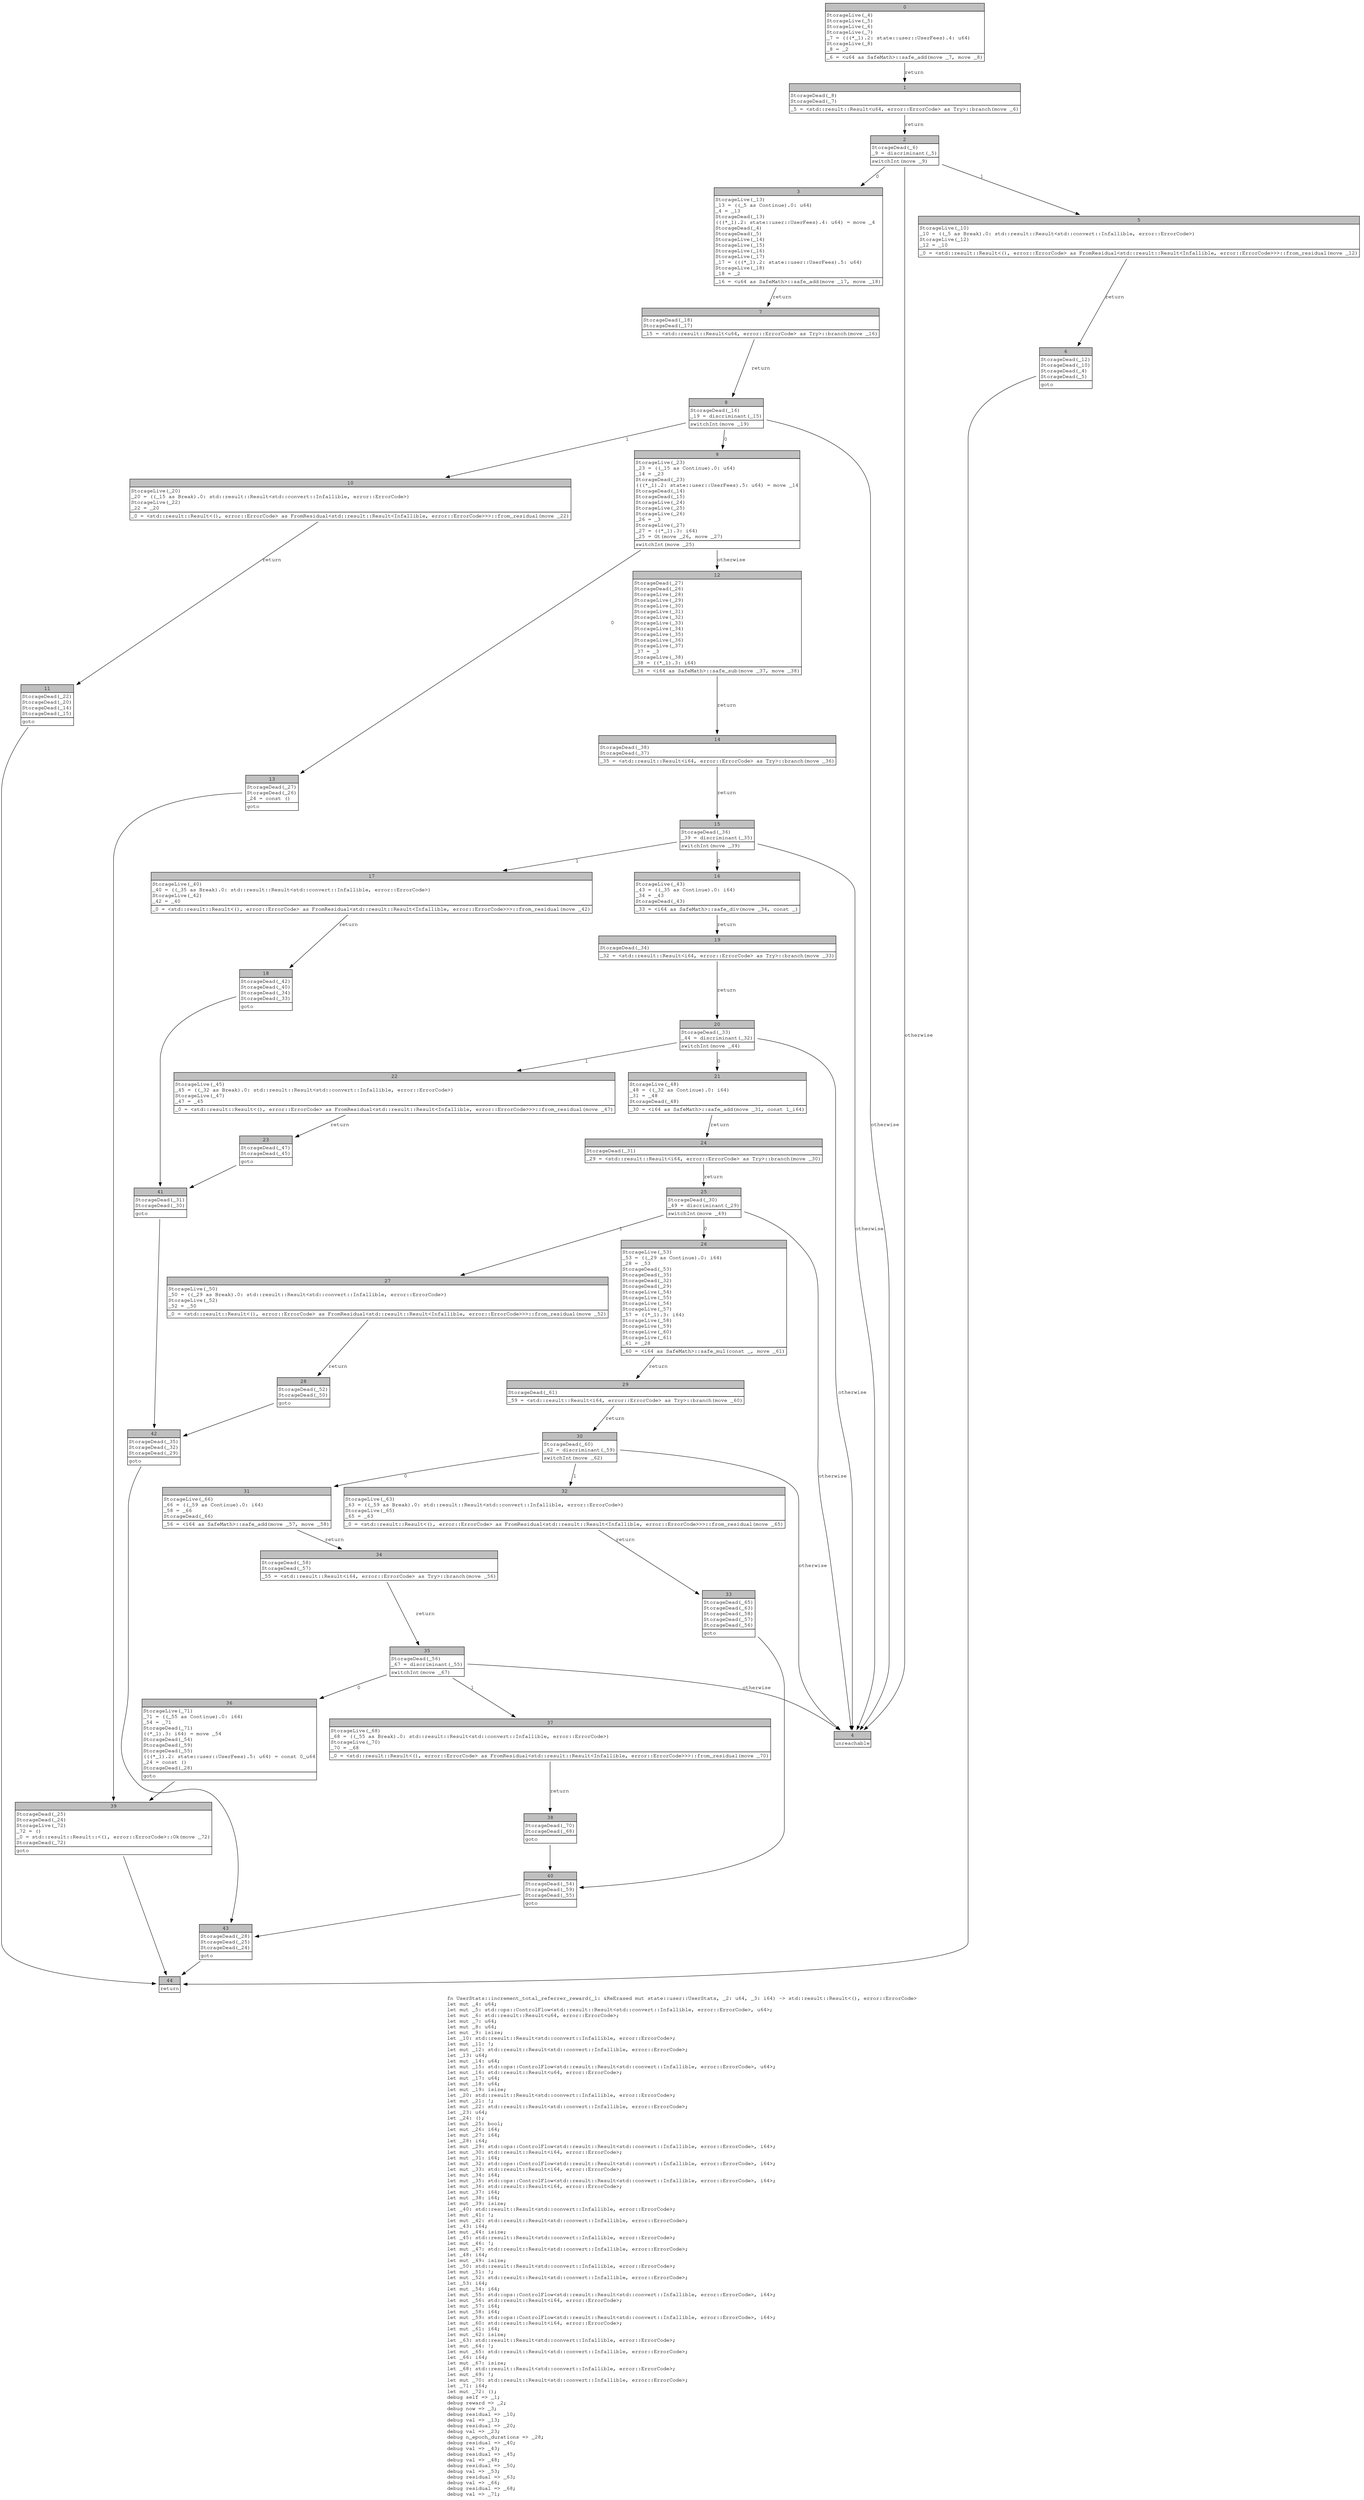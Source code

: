 digraph Mir_0_4420 {
    graph [fontname="Courier, monospace"];
    node [fontname="Courier, monospace"];
    edge [fontname="Courier, monospace"];
    label=<fn UserStats::increment_total_referrer_reward(_1: &amp;ReErased mut state::user::UserStats, _2: u64, _3: i64) -&gt; std::result::Result&lt;(), error::ErrorCode&gt;<br align="left"/>let mut _4: u64;<br align="left"/>let mut _5: std::ops::ControlFlow&lt;std::result::Result&lt;std::convert::Infallible, error::ErrorCode&gt;, u64&gt;;<br align="left"/>let mut _6: std::result::Result&lt;u64, error::ErrorCode&gt;;<br align="left"/>let mut _7: u64;<br align="left"/>let mut _8: u64;<br align="left"/>let mut _9: isize;<br align="left"/>let _10: std::result::Result&lt;std::convert::Infallible, error::ErrorCode&gt;;<br align="left"/>let mut _11: !;<br align="left"/>let mut _12: std::result::Result&lt;std::convert::Infallible, error::ErrorCode&gt;;<br align="left"/>let _13: u64;<br align="left"/>let mut _14: u64;<br align="left"/>let mut _15: std::ops::ControlFlow&lt;std::result::Result&lt;std::convert::Infallible, error::ErrorCode&gt;, u64&gt;;<br align="left"/>let mut _16: std::result::Result&lt;u64, error::ErrorCode&gt;;<br align="left"/>let mut _17: u64;<br align="left"/>let mut _18: u64;<br align="left"/>let mut _19: isize;<br align="left"/>let _20: std::result::Result&lt;std::convert::Infallible, error::ErrorCode&gt;;<br align="left"/>let mut _21: !;<br align="left"/>let mut _22: std::result::Result&lt;std::convert::Infallible, error::ErrorCode&gt;;<br align="left"/>let _23: u64;<br align="left"/>let _24: ();<br align="left"/>let mut _25: bool;<br align="left"/>let mut _26: i64;<br align="left"/>let mut _27: i64;<br align="left"/>let _28: i64;<br align="left"/>let mut _29: std::ops::ControlFlow&lt;std::result::Result&lt;std::convert::Infallible, error::ErrorCode&gt;, i64&gt;;<br align="left"/>let mut _30: std::result::Result&lt;i64, error::ErrorCode&gt;;<br align="left"/>let mut _31: i64;<br align="left"/>let mut _32: std::ops::ControlFlow&lt;std::result::Result&lt;std::convert::Infallible, error::ErrorCode&gt;, i64&gt;;<br align="left"/>let mut _33: std::result::Result&lt;i64, error::ErrorCode&gt;;<br align="left"/>let mut _34: i64;<br align="left"/>let mut _35: std::ops::ControlFlow&lt;std::result::Result&lt;std::convert::Infallible, error::ErrorCode&gt;, i64&gt;;<br align="left"/>let mut _36: std::result::Result&lt;i64, error::ErrorCode&gt;;<br align="left"/>let mut _37: i64;<br align="left"/>let mut _38: i64;<br align="left"/>let mut _39: isize;<br align="left"/>let _40: std::result::Result&lt;std::convert::Infallible, error::ErrorCode&gt;;<br align="left"/>let mut _41: !;<br align="left"/>let mut _42: std::result::Result&lt;std::convert::Infallible, error::ErrorCode&gt;;<br align="left"/>let _43: i64;<br align="left"/>let mut _44: isize;<br align="left"/>let _45: std::result::Result&lt;std::convert::Infallible, error::ErrorCode&gt;;<br align="left"/>let mut _46: !;<br align="left"/>let mut _47: std::result::Result&lt;std::convert::Infallible, error::ErrorCode&gt;;<br align="left"/>let _48: i64;<br align="left"/>let mut _49: isize;<br align="left"/>let _50: std::result::Result&lt;std::convert::Infallible, error::ErrorCode&gt;;<br align="left"/>let mut _51: !;<br align="left"/>let mut _52: std::result::Result&lt;std::convert::Infallible, error::ErrorCode&gt;;<br align="left"/>let _53: i64;<br align="left"/>let mut _54: i64;<br align="left"/>let mut _55: std::ops::ControlFlow&lt;std::result::Result&lt;std::convert::Infallible, error::ErrorCode&gt;, i64&gt;;<br align="left"/>let mut _56: std::result::Result&lt;i64, error::ErrorCode&gt;;<br align="left"/>let mut _57: i64;<br align="left"/>let mut _58: i64;<br align="left"/>let mut _59: std::ops::ControlFlow&lt;std::result::Result&lt;std::convert::Infallible, error::ErrorCode&gt;, i64&gt;;<br align="left"/>let mut _60: std::result::Result&lt;i64, error::ErrorCode&gt;;<br align="left"/>let mut _61: i64;<br align="left"/>let mut _62: isize;<br align="left"/>let _63: std::result::Result&lt;std::convert::Infallible, error::ErrorCode&gt;;<br align="left"/>let mut _64: !;<br align="left"/>let mut _65: std::result::Result&lt;std::convert::Infallible, error::ErrorCode&gt;;<br align="left"/>let _66: i64;<br align="left"/>let mut _67: isize;<br align="left"/>let _68: std::result::Result&lt;std::convert::Infallible, error::ErrorCode&gt;;<br align="left"/>let mut _69: !;<br align="left"/>let mut _70: std::result::Result&lt;std::convert::Infallible, error::ErrorCode&gt;;<br align="left"/>let _71: i64;<br align="left"/>let mut _72: ();<br align="left"/>debug self =&gt; _1;<br align="left"/>debug reward =&gt; _2;<br align="left"/>debug now =&gt; _3;<br align="left"/>debug residual =&gt; _10;<br align="left"/>debug val =&gt; _13;<br align="left"/>debug residual =&gt; _20;<br align="left"/>debug val =&gt; _23;<br align="left"/>debug n_epoch_durations =&gt; _28;<br align="left"/>debug residual =&gt; _40;<br align="left"/>debug val =&gt; _43;<br align="left"/>debug residual =&gt; _45;<br align="left"/>debug val =&gt; _48;<br align="left"/>debug residual =&gt; _50;<br align="left"/>debug val =&gt; _53;<br align="left"/>debug residual =&gt; _63;<br align="left"/>debug val =&gt; _66;<br align="left"/>debug residual =&gt; _68;<br align="left"/>debug val =&gt; _71;<br align="left"/>>;
    bb0__0_4420 [shape="none", label=<<table border="0" cellborder="1" cellspacing="0"><tr><td bgcolor="gray" align="center" colspan="1">0</td></tr><tr><td align="left" balign="left">StorageLive(_4)<br/>StorageLive(_5)<br/>StorageLive(_6)<br/>StorageLive(_7)<br/>_7 = (((*_1).2: state::user::UserFees).4: u64)<br/>StorageLive(_8)<br/>_8 = _2<br/></td></tr><tr><td align="left">_6 = &lt;u64 as SafeMath&gt;::safe_add(move _7, move _8)</td></tr></table>>];
    bb1__0_4420 [shape="none", label=<<table border="0" cellborder="1" cellspacing="0"><tr><td bgcolor="gray" align="center" colspan="1">1</td></tr><tr><td align="left" balign="left">StorageDead(_8)<br/>StorageDead(_7)<br/></td></tr><tr><td align="left">_5 = &lt;std::result::Result&lt;u64, error::ErrorCode&gt; as Try&gt;::branch(move _6)</td></tr></table>>];
    bb2__0_4420 [shape="none", label=<<table border="0" cellborder="1" cellspacing="0"><tr><td bgcolor="gray" align="center" colspan="1">2</td></tr><tr><td align="left" balign="left">StorageDead(_6)<br/>_9 = discriminant(_5)<br/></td></tr><tr><td align="left">switchInt(move _9)</td></tr></table>>];
    bb3__0_4420 [shape="none", label=<<table border="0" cellborder="1" cellspacing="0"><tr><td bgcolor="gray" align="center" colspan="1">3</td></tr><tr><td align="left" balign="left">StorageLive(_13)<br/>_13 = ((_5 as Continue).0: u64)<br/>_4 = _13<br/>StorageDead(_13)<br/>(((*_1).2: state::user::UserFees).4: u64) = move _4<br/>StorageDead(_4)<br/>StorageDead(_5)<br/>StorageLive(_14)<br/>StorageLive(_15)<br/>StorageLive(_16)<br/>StorageLive(_17)<br/>_17 = (((*_1).2: state::user::UserFees).5: u64)<br/>StorageLive(_18)<br/>_18 = _2<br/></td></tr><tr><td align="left">_16 = &lt;u64 as SafeMath&gt;::safe_add(move _17, move _18)</td></tr></table>>];
    bb4__0_4420 [shape="none", label=<<table border="0" cellborder="1" cellspacing="0"><tr><td bgcolor="gray" align="center" colspan="1">4</td></tr><tr><td align="left">unreachable</td></tr></table>>];
    bb5__0_4420 [shape="none", label=<<table border="0" cellborder="1" cellspacing="0"><tr><td bgcolor="gray" align="center" colspan="1">5</td></tr><tr><td align="left" balign="left">StorageLive(_10)<br/>_10 = ((_5 as Break).0: std::result::Result&lt;std::convert::Infallible, error::ErrorCode&gt;)<br/>StorageLive(_12)<br/>_12 = _10<br/></td></tr><tr><td align="left">_0 = &lt;std::result::Result&lt;(), error::ErrorCode&gt; as FromResidual&lt;std::result::Result&lt;Infallible, error::ErrorCode&gt;&gt;&gt;::from_residual(move _12)</td></tr></table>>];
    bb6__0_4420 [shape="none", label=<<table border="0" cellborder="1" cellspacing="0"><tr><td bgcolor="gray" align="center" colspan="1">6</td></tr><tr><td align="left" balign="left">StorageDead(_12)<br/>StorageDead(_10)<br/>StorageDead(_4)<br/>StorageDead(_5)<br/></td></tr><tr><td align="left">goto</td></tr></table>>];
    bb7__0_4420 [shape="none", label=<<table border="0" cellborder="1" cellspacing="0"><tr><td bgcolor="gray" align="center" colspan="1">7</td></tr><tr><td align="left" balign="left">StorageDead(_18)<br/>StorageDead(_17)<br/></td></tr><tr><td align="left">_15 = &lt;std::result::Result&lt;u64, error::ErrorCode&gt; as Try&gt;::branch(move _16)</td></tr></table>>];
    bb8__0_4420 [shape="none", label=<<table border="0" cellborder="1" cellspacing="0"><tr><td bgcolor="gray" align="center" colspan="1">8</td></tr><tr><td align="left" balign="left">StorageDead(_16)<br/>_19 = discriminant(_15)<br/></td></tr><tr><td align="left">switchInt(move _19)</td></tr></table>>];
    bb9__0_4420 [shape="none", label=<<table border="0" cellborder="1" cellspacing="0"><tr><td bgcolor="gray" align="center" colspan="1">9</td></tr><tr><td align="left" balign="left">StorageLive(_23)<br/>_23 = ((_15 as Continue).0: u64)<br/>_14 = _23<br/>StorageDead(_23)<br/>(((*_1).2: state::user::UserFees).5: u64) = move _14<br/>StorageDead(_14)<br/>StorageDead(_15)<br/>StorageLive(_24)<br/>StorageLive(_25)<br/>StorageLive(_26)<br/>_26 = _3<br/>StorageLive(_27)<br/>_27 = ((*_1).3: i64)<br/>_25 = Gt(move _26, move _27)<br/></td></tr><tr><td align="left">switchInt(move _25)</td></tr></table>>];
    bb10__0_4420 [shape="none", label=<<table border="0" cellborder="1" cellspacing="0"><tr><td bgcolor="gray" align="center" colspan="1">10</td></tr><tr><td align="left" balign="left">StorageLive(_20)<br/>_20 = ((_15 as Break).0: std::result::Result&lt;std::convert::Infallible, error::ErrorCode&gt;)<br/>StorageLive(_22)<br/>_22 = _20<br/></td></tr><tr><td align="left">_0 = &lt;std::result::Result&lt;(), error::ErrorCode&gt; as FromResidual&lt;std::result::Result&lt;Infallible, error::ErrorCode&gt;&gt;&gt;::from_residual(move _22)</td></tr></table>>];
    bb11__0_4420 [shape="none", label=<<table border="0" cellborder="1" cellspacing="0"><tr><td bgcolor="gray" align="center" colspan="1">11</td></tr><tr><td align="left" balign="left">StorageDead(_22)<br/>StorageDead(_20)<br/>StorageDead(_14)<br/>StorageDead(_15)<br/></td></tr><tr><td align="left">goto</td></tr></table>>];
    bb12__0_4420 [shape="none", label=<<table border="0" cellborder="1" cellspacing="0"><tr><td bgcolor="gray" align="center" colspan="1">12</td></tr><tr><td align="left" balign="left">StorageDead(_27)<br/>StorageDead(_26)<br/>StorageLive(_28)<br/>StorageLive(_29)<br/>StorageLive(_30)<br/>StorageLive(_31)<br/>StorageLive(_32)<br/>StorageLive(_33)<br/>StorageLive(_34)<br/>StorageLive(_35)<br/>StorageLive(_36)<br/>StorageLive(_37)<br/>_37 = _3<br/>StorageLive(_38)<br/>_38 = ((*_1).3: i64)<br/></td></tr><tr><td align="left">_36 = &lt;i64 as SafeMath&gt;::safe_sub(move _37, move _38)</td></tr></table>>];
    bb13__0_4420 [shape="none", label=<<table border="0" cellborder="1" cellspacing="0"><tr><td bgcolor="gray" align="center" colspan="1">13</td></tr><tr><td align="left" balign="left">StorageDead(_27)<br/>StorageDead(_26)<br/>_24 = const ()<br/></td></tr><tr><td align="left">goto</td></tr></table>>];
    bb14__0_4420 [shape="none", label=<<table border="0" cellborder="1" cellspacing="0"><tr><td bgcolor="gray" align="center" colspan="1">14</td></tr><tr><td align="left" balign="left">StorageDead(_38)<br/>StorageDead(_37)<br/></td></tr><tr><td align="left">_35 = &lt;std::result::Result&lt;i64, error::ErrorCode&gt; as Try&gt;::branch(move _36)</td></tr></table>>];
    bb15__0_4420 [shape="none", label=<<table border="0" cellborder="1" cellspacing="0"><tr><td bgcolor="gray" align="center" colspan="1">15</td></tr><tr><td align="left" balign="left">StorageDead(_36)<br/>_39 = discriminant(_35)<br/></td></tr><tr><td align="left">switchInt(move _39)</td></tr></table>>];
    bb16__0_4420 [shape="none", label=<<table border="0" cellborder="1" cellspacing="0"><tr><td bgcolor="gray" align="center" colspan="1">16</td></tr><tr><td align="left" balign="left">StorageLive(_43)<br/>_43 = ((_35 as Continue).0: i64)<br/>_34 = _43<br/>StorageDead(_43)<br/></td></tr><tr><td align="left">_33 = &lt;i64 as SafeMath&gt;::safe_div(move _34, const _)</td></tr></table>>];
    bb17__0_4420 [shape="none", label=<<table border="0" cellborder="1" cellspacing="0"><tr><td bgcolor="gray" align="center" colspan="1">17</td></tr><tr><td align="left" balign="left">StorageLive(_40)<br/>_40 = ((_35 as Break).0: std::result::Result&lt;std::convert::Infallible, error::ErrorCode&gt;)<br/>StorageLive(_42)<br/>_42 = _40<br/></td></tr><tr><td align="left">_0 = &lt;std::result::Result&lt;(), error::ErrorCode&gt; as FromResidual&lt;std::result::Result&lt;Infallible, error::ErrorCode&gt;&gt;&gt;::from_residual(move _42)</td></tr></table>>];
    bb18__0_4420 [shape="none", label=<<table border="0" cellborder="1" cellspacing="0"><tr><td bgcolor="gray" align="center" colspan="1">18</td></tr><tr><td align="left" balign="left">StorageDead(_42)<br/>StorageDead(_40)<br/>StorageDead(_34)<br/>StorageDead(_33)<br/></td></tr><tr><td align="left">goto</td></tr></table>>];
    bb19__0_4420 [shape="none", label=<<table border="0" cellborder="1" cellspacing="0"><tr><td bgcolor="gray" align="center" colspan="1">19</td></tr><tr><td align="left" balign="left">StorageDead(_34)<br/></td></tr><tr><td align="left">_32 = &lt;std::result::Result&lt;i64, error::ErrorCode&gt; as Try&gt;::branch(move _33)</td></tr></table>>];
    bb20__0_4420 [shape="none", label=<<table border="0" cellborder="1" cellspacing="0"><tr><td bgcolor="gray" align="center" colspan="1">20</td></tr><tr><td align="left" balign="left">StorageDead(_33)<br/>_44 = discriminant(_32)<br/></td></tr><tr><td align="left">switchInt(move _44)</td></tr></table>>];
    bb21__0_4420 [shape="none", label=<<table border="0" cellborder="1" cellspacing="0"><tr><td bgcolor="gray" align="center" colspan="1">21</td></tr><tr><td align="left" balign="left">StorageLive(_48)<br/>_48 = ((_32 as Continue).0: i64)<br/>_31 = _48<br/>StorageDead(_48)<br/></td></tr><tr><td align="left">_30 = &lt;i64 as SafeMath&gt;::safe_add(move _31, const 1_i64)</td></tr></table>>];
    bb22__0_4420 [shape="none", label=<<table border="0" cellborder="1" cellspacing="0"><tr><td bgcolor="gray" align="center" colspan="1">22</td></tr><tr><td align="left" balign="left">StorageLive(_45)<br/>_45 = ((_32 as Break).0: std::result::Result&lt;std::convert::Infallible, error::ErrorCode&gt;)<br/>StorageLive(_47)<br/>_47 = _45<br/></td></tr><tr><td align="left">_0 = &lt;std::result::Result&lt;(), error::ErrorCode&gt; as FromResidual&lt;std::result::Result&lt;Infallible, error::ErrorCode&gt;&gt;&gt;::from_residual(move _47)</td></tr></table>>];
    bb23__0_4420 [shape="none", label=<<table border="0" cellborder="1" cellspacing="0"><tr><td bgcolor="gray" align="center" colspan="1">23</td></tr><tr><td align="left" balign="left">StorageDead(_47)<br/>StorageDead(_45)<br/></td></tr><tr><td align="left">goto</td></tr></table>>];
    bb24__0_4420 [shape="none", label=<<table border="0" cellborder="1" cellspacing="0"><tr><td bgcolor="gray" align="center" colspan="1">24</td></tr><tr><td align="left" balign="left">StorageDead(_31)<br/></td></tr><tr><td align="left">_29 = &lt;std::result::Result&lt;i64, error::ErrorCode&gt; as Try&gt;::branch(move _30)</td></tr></table>>];
    bb25__0_4420 [shape="none", label=<<table border="0" cellborder="1" cellspacing="0"><tr><td bgcolor="gray" align="center" colspan="1">25</td></tr><tr><td align="left" balign="left">StorageDead(_30)<br/>_49 = discriminant(_29)<br/></td></tr><tr><td align="left">switchInt(move _49)</td></tr></table>>];
    bb26__0_4420 [shape="none", label=<<table border="0" cellborder="1" cellspacing="0"><tr><td bgcolor="gray" align="center" colspan="1">26</td></tr><tr><td align="left" balign="left">StorageLive(_53)<br/>_53 = ((_29 as Continue).0: i64)<br/>_28 = _53<br/>StorageDead(_53)<br/>StorageDead(_35)<br/>StorageDead(_32)<br/>StorageDead(_29)<br/>StorageLive(_54)<br/>StorageLive(_55)<br/>StorageLive(_56)<br/>StorageLive(_57)<br/>_57 = ((*_1).3: i64)<br/>StorageLive(_58)<br/>StorageLive(_59)<br/>StorageLive(_60)<br/>StorageLive(_61)<br/>_61 = _28<br/></td></tr><tr><td align="left">_60 = &lt;i64 as SafeMath&gt;::safe_mul(const _, move _61)</td></tr></table>>];
    bb27__0_4420 [shape="none", label=<<table border="0" cellborder="1" cellspacing="0"><tr><td bgcolor="gray" align="center" colspan="1">27</td></tr><tr><td align="left" balign="left">StorageLive(_50)<br/>_50 = ((_29 as Break).0: std::result::Result&lt;std::convert::Infallible, error::ErrorCode&gt;)<br/>StorageLive(_52)<br/>_52 = _50<br/></td></tr><tr><td align="left">_0 = &lt;std::result::Result&lt;(), error::ErrorCode&gt; as FromResidual&lt;std::result::Result&lt;Infallible, error::ErrorCode&gt;&gt;&gt;::from_residual(move _52)</td></tr></table>>];
    bb28__0_4420 [shape="none", label=<<table border="0" cellborder="1" cellspacing="0"><tr><td bgcolor="gray" align="center" colspan="1">28</td></tr><tr><td align="left" balign="left">StorageDead(_52)<br/>StorageDead(_50)<br/></td></tr><tr><td align="left">goto</td></tr></table>>];
    bb29__0_4420 [shape="none", label=<<table border="0" cellborder="1" cellspacing="0"><tr><td bgcolor="gray" align="center" colspan="1">29</td></tr><tr><td align="left" balign="left">StorageDead(_61)<br/></td></tr><tr><td align="left">_59 = &lt;std::result::Result&lt;i64, error::ErrorCode&gt; as Try&gt;::branch(move _60)</td></tr></table>>];
    bb30__0_4420 [shape="none", label=<<table border="0" cellborder="1" cellspacing="0"><tr><td bgcolor="gray" align="center" colspan="1">30</td></tr><tr><td align="left" balign="left">StorageDead(_60)<br/>_62 = discriminant(_59)<br/></td></tr><tr><td align="left">switchInt(move _62)</td></tr></table>>];
    bb31__0_4420 [shape="none", label=<<table border="0" cellborder="1" cellspacing="0"><tr><td bgcolor="gray" align="center" colspan="1">31</td></tr><tr><td align="left" balign="left">StorageLive(_66)<br/>_66 = ((_59 as Continue).0: i64)<br/>_58 = _66<br/>StorageDead(_66)<br/></td></tr><tr><td align="left">_56 = &lt;i64 as SafeMath&gt;::safe_add(move _57, move _58)</td></tr></table>>];
    bb32__0_4420 [shape="none", label=<<table border="0" cellborder="1" cellspacing="0"><tr><td bgcolor="gray" align="center" colspan="1">32</td></tr><tr><td align="left" balign="left">StorageLive(_63)<br/>_63 = ((_59 as Break).0: std::result::Result&lt;std::convert::Infallible, error::ErrorCode&gt;)<br/>StorageLive(_65)<br/>_65 = _63<br/></td></tr><tr><td align="left">_0 = &lt;std::result::Result&lt;(), error::ErrorCode&gt; as FromResidual&lt;std::result::Result&lt;Infallible, error::ErrorCode&gt;&gt;&gt;::from_residual(move _65)</td></tr></table>>];
    bb33__0_4420 [shape="none", label=<<table border="0" cellborder="1" cellspacing="0"><tr><td bgcolor="gray" align="center" colspan="1">33</td></tr><tr><td align="left" balign="left">StorageDead(_65)<br/>StorageDead(_63)<br/>StorageDead(_58)<br/>StorageDead(_57)<br/>StorageDead(_56)<br/></td></tr><tr><td align="left">goto</td></tr></table>>];
    bb34__0_4420 [shape="none", label=<<table border="0" cellborder="1" cellspacing="0"><tr><td bgcolor="gray" align="center" colspan="1">34</td></tr><tr><td align="left" balign="left">StorageDead(_58)<br/>StorageDead(_57)<br/></td></tr><tr><td align="left">_55 = &lt;std::result::Result&lt;i64, error::ErrorCode&gt; as Try&gt;::branch(move _56)</td></tr></table>>];
    bb35__0_4420 [shape="none", label=<<table border="0" cellborder="1" cellspacing="0"><tr><td bgcolor="gray" align="center" colspan="1">35</td></tr><tr><td align="left" balign="left">StorageDead(_56)<br/>_67 = discriminant(_55)<br/></td></tr><tr><td align="left">switchInt(move _67)</td></tr></table>>];
    bb36__0_4420 [shape="none", label=<<table border="0" cellborder="1" cellspacing="0"><tr><td bgcolor="gray" align="center" colspan="1">36</td></tr><tr><td align="left" balign="left">StorageLive(_71)<br/>_71 = ((_55 as Continue).0: i64)<br/>_54 = _71<br/>StorageDead(_71)<br/>((*_1).3: i64) = move _54<br/>StorageDead(_54)<br/>StorageDead(_59)<br/>StorageDead(_55)<br/>(((*_1).2: state::user::UserFees).5: u64) = const 0_u64<br/>_24 = const ()<br/>StorageDead(_28)<br/></td></tr><tr><td align="left">goto</td></tr></table>>];
    bb37__0_4420 [shape="none", label=<<table border="0" cellborder="1" cellspacing="0"><tr><td bgcolor="gray" align="center" colspan="1">37</td></tr><tr><td align="left" balign="left">StorageLive(_68)<br/>_68 = ((_55 as Break).0: std::result::Result&lt;std::convert::Infallible, error::ErrorCode&gt;)<br/>StorageLive(_70)<br/>_70 = _68<br/></td></tr><tr><td align="left">_0 = &lt;std::result::Result&lt;(), error::ErrorCode&gt; as FromResidual&lt;std::result::Result&lt;Infallible, error::ErrorCode&gt;&gt;&gt;::from_residual(move _70)</td></tr></table>>];
    bb38__0_4420 [shape="none", label=<<table border="0" cellborder="1" cellspacing="0"><tr><td bgcolor="gray" align="center" colspan="1">38</td></tr><tr><td align="left" balign="left">StorageDead(_70)<br/>StorageDead(_68)<br/></td></tr><tr><td align="left">goto</td></tr></table>>];
    bb39__0_4420 [shape="none", label=<<table border="0" cellborder="1" cellspacing="0"><tr><td bgcolor="gray" align="center" colspan="1">39</td></tr><tr><td align="left" balign="left">StorageDead(_25)<br/>StorageDead(_24)<br/>StorageLive(_72)<br/>_72 = ()<br/>_0 = std::result::Result::&lt;(), error::ErrorCode&gt;::Ok(move _72)<br/>StorageDead(_72)<br/></td></tr><tr><td align="left">goto</td></tr></table>>];
    bb40__0_4420 [shape="none", label=<<table border="0" cellborder="1" cellspacing="0"><tr><td bgcolor="gray" align="center" colspan="1">40</td></tr><tr><td align="left" balign="left">StorageDead(_54)<br/>StorageDead(_59)<br/>StorageDead(_55)<br/></td></tr><tr><td align="left">goto</td></tr></table>>];
    bb41__0_4420 [shape="none", label=<<table border="0" cellborder="1" cellspacing="0"><tr><td bgcolor="gray" align="center" colspan="1">41</td></tr><tr><td align="left" balign="left">StorageDead(_31)<br/>StorageDead(_30)<br/></td></tr><tr><td align="left">goto</td></tr></table>>];
    bb42__0_4420 [shape="none", label=<<table border="0" cellborder="1" cellspacing="0"><tr><td bgcolor="gray" align="center" colspan="1">42</td></tr><tr><td align="left" balign="left">StorageDead(_35)<br/>StorageDead(_32)<br/>StorageDead(_29)<br/></td></tr><tr><td align="left">goto</td></tr></table>>];
    bb43__0_4420 [shape="none", label=<<table border="0" cellborder="1" cellspacing="0"><tr><td bgcolor="gray" align="center" colspan="1">43</td></tr><tr><td align="left" balign="left">StorageDead(_28)<br/>StorageDead(_25)<br/>StorageDead(_24)<br/></td></tr><tr><td align="left">goto</td></tr></table>>];
    bb44__0_4420 [shape="none", label=<<table border="0" cellborder="1" cellspacing="0"><tr><td bgcolor="gray" align="center" colspan="1">44</td></tr><tr><td align="left">return</td></tr></table>>];
    bb0__0_4420 -> bb1__0_4420 [label="return"];
    bb1__0_4420 -> bb2__0_4420 [label="return"];
    bb2__0_4420 -> bb3__0_4420 [label="0"];
    bb2__0_4420 -> bb5__0_4420 [label="1"];
    bb2__0_4420 -> bb4__0_4420 [label="otherwise"];
    bb3__0_4420 -> bb7__0_4420 [label="return"];
    bb5__0_4420 -> bb6__0_4420 [label="return"];
    bb6__0_4420 -> bb44__0_4420 [label=""];
    bb7__0_4420 -> bb8__0_4420 [label="return"];
    bb8__0_4420 -> bb9__0_4420 [label="0"];
    bb8__0_4420 -> bb10__0_4420 [label="1"];
    bb8__0_4420 -> bb4__0_4420 [label="otherwise"];
    bb9__0_4420 -> bb13__0_4420 [label="0"];
    bb9__0_4420 -> bb12__0_4420 [label="otherwise"];
    bb10__0_4420 -> bb11__0_4420 [label="return"];
    bb11__0_4420 -> bb44__0_4420 [label=""];
    bb12__0_4420 -> bb14__0_4420 [label="return"];
    bb13__0_4420 -> bb39__0_4420 [label=""];
    bb14__0_4420 -> bb15__0_4420 [label="return"];
    bb15__0_4420 -> bb16__0_4420 [label="0"];
    bb15__0_4420 -> bb17__0_4420 [label="1"];
    bb15__0_4420 -> bb4__0_4420 [label="otherwise"];
    bb16__0_4420 -> bb19__0_4420 [label="return"];
    bb17__0_4420 -> bb18__0_4420 [label="return"];
    bb18__0_4420 -> bb41__0_4420 [label=""];
    bb19__0_4420 -> bb20__0_4420 [label="return"];
    bb20__0_4420 -> bb21__0_4420 [label="0"];
    bb20__0_4420 -> bb22__0_4420 [label="1"];
    bb20__0_4420 -> bb4__0_4420 [label="otherwise"];
    bb21__0_4420 -> bb24__0_4420 [label="return"];
    bb22__0_4420 -> bb23__0_4420 [label="return"];
    bb23__0_4420 -> bb41__0_4420 [label=""];
    bb24__0_4420 -> bb25__0_4420 [label="return"];
    bb25__0_4420 -> bb26__0_4420 [label="0"];
    bb25__0_4420 -> bb27__0_4420 [label="1"];
    bb25__0_4420 -> bb4__0_4420 [label="otherwise"];
    bb26__0_4420 -> bb29__0_4420 [label="return"];
    bb27__0_4420 -> bb28__0_4420 [label="return"];
    bb28__0_4420 -> bb42__0_4420 [label=""];
    bb29__0_4420 -> bb30__0_4420 [label="return"];
    bb30__0_4420 -> bb31__0_4420 [label="0"];
    bb30__0_4420 -> bb32__0_4420 [label="1"];
    bb30__0_4420 -> bb4__0_4420 [label="otherwise"];
    bb31__0_4420 -> bb34__0_4420 [label="return"];
    bb32__0_4420 -> bb33__0_4420 [label="return"];
    bb33__0_4420 -> bb40__0_4420 [label=""];
    bb34__0_4420 -> bb35__0_4420 [label="return"];
    bb35__0_4420 -> bb36__0_4420 [label="0"];
    bb35__0_4420 -> bb37__0_4420 [label="1"];
    bb35__0_4420 -> bb4__0_4420 [label="otherwise"];
    bb36__0_4420 -> bb39__0_4420 [label=""];
    bb37__0_4420 -> bb38__0_4420 [label="return"];
    bb38__0_4420 -> bb40__0_4420 [label=""];
    bb39__0_4420 -> bb44__0_4420 [label=""];
    bb40__0_4420 -> bb43__0_4420 [label=""];
    bb41__0_4420 -> bb42__0_4420 [label=""];
    bb42__0_4420 -> bb43__0_4420 [label=""];
    bb43__0_4420 -> bb44__0_4420 [label=""];
}
